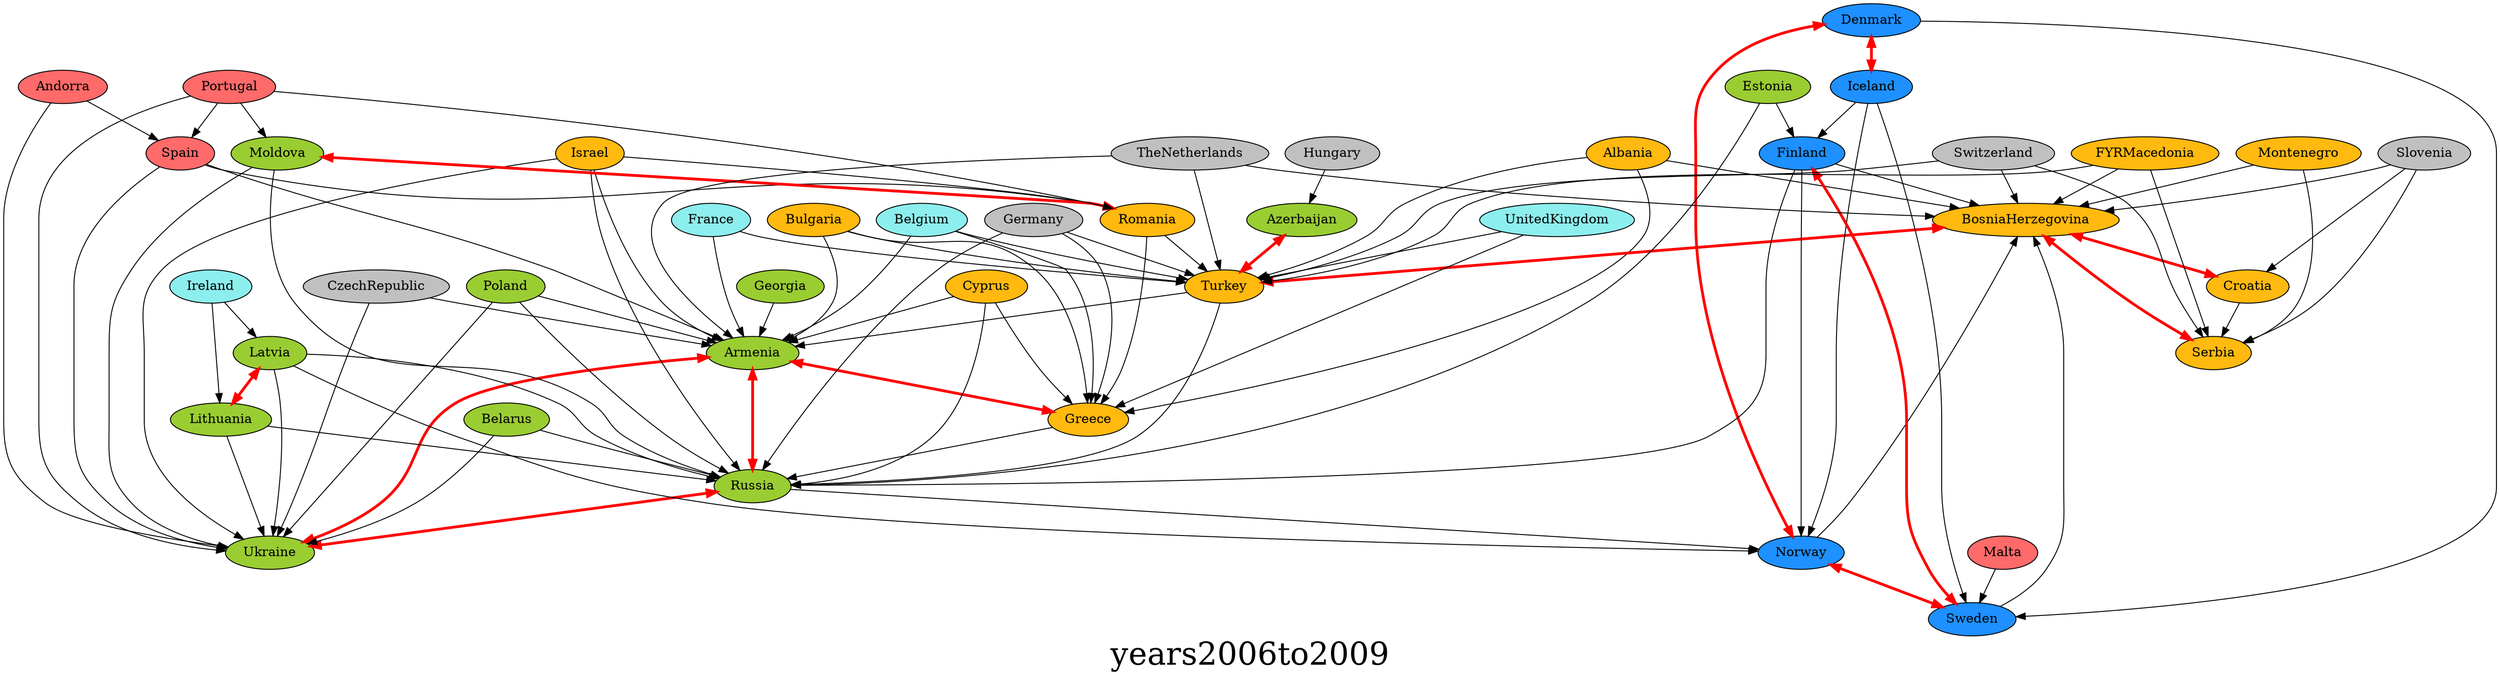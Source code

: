 digraph{ graph [label=years2006to2009, fontsize=34]; Albania [style=filled,fillcolor=darkgoldenrod1]; BosniaHerzegovina [style=filled,fillcolor=darkgoldenrod1]; Albania [style=filled,fillcolor=darkgoldenrod1]; Greece [style=filled,fillcolor=darkgoldenrod1]; Albania [style=filled,fillcolor=darkgoldenrod1]; Turkey [style=filled,fillcolor=darkgoldenrod1]; Andorra [style=filled,fillcolor=indianred1]; Spain [style=filled,fillcolor=indianred1]; Andorra [style=filled,fillcolor=indianred1]; Ukraine [style=filled,fillcolor=olivedrab3]; Armenia [style=filled,fillcolor=olivedrab3]; Greece [style=filled,fillcolor=darkgoldenrod1]; Armenia [style=filled,fillcolor=olivedrab3]; Russia [style=filled,fillcolor=olivedrab3]; Armenia [style=filled,fillcolor=olivedrab3]; Ukraine [style=filled,fillcolor=olivedrab3]; Azerbaijan [style=filled,fillcolor=olivedrab3]; Turkey [style=filled,fillcolor=darkgoldenrod1]; Belarus [style=filled,fillcolor=olivedrab3]; Russia [style=filled,fillcolor=olivedrab3]; Belarus [style=filled,fillcolor=olivedrab3]; Ukraine [style=filled,fillcolor=olivedrab3]; Belgium [style=filled,fillcolor=darkslategray2]; Armenia [style=filled,fillcolor=olivedrab3]; Belgium [style=filled,fillcolor=darkslategray2]; Greece [style=filled,fillcolor=darkgoldenrod1]; Belgium [style=filled,fillcolor=darkslategray2]; Turkey [style=filled,fillcolor=darkgoldenrod1]; BosniaHerzegovina [style=filled,fillcolor=darkgoldenrod1]; Croatia [style=filled,fillcolor=darkgoldenrod1]; BosniaHerzegovina [style=filled,fillcolor=darkgoldenrod1]; Serbia [style=filled,fillcolor=darkgoldenrod1]; BosniaHerzegovina [style=filled,fillcolor=darkgoldenrod1]; Turkey [style=filled,fillcolor=darkgoldenrod1]; Bulgaria [style=filled,fillcolor=darkgoldenrod1]; Armenia [style=filled,fillcolor=olivedrab3]; Bulgaria [style=filled,fillcolor=darkgoldenrod1]; Greece [style=filled,fillcolor=darkgoldenrod1]; Bulgaria [style=filled,fillcolor=darkgoldenrod1]; Turkey [style=filled,fillcolor=darkgoldenrod1]; Croatia [style=filled,fillcolor=darkgoldenrod1]; BosniaHerzegovina [style=filled,fillcolor=darkgoldenrod1]; Croatia [style=filled,fillcolor=darkgoldenrod1]; Serbia [style=filled,fillcolor=darkgoldenrod1]; Cyprus [style=filled,fillcolor=darkgoldenrod1]; Armenia [style=filled,fillcolor=olivedrab3]; Cyprus [style=filled,fillcolor=darkgoldenrod1]; Greece [style=filled,fillcolor=darkgoldenrod1]; Cyprus [style=filled,fillcolor=darkgoldenrod1]; Russia [style=filled,fillcolor=olivedrab3]; CzechRepublic [style=filled,fillcolor=gray]; Armenia [style=filled,fillcolor=olivedrab3]; CzechRepublic [style=filled,fillcolor=gray]; Ukraine [style=filled,fillcolor=olivedrab3]; Denmark [style=filled,fillcolor=dodgerblue]; Iceland [style=filled,fillcolor=dodgerblue]; Denmark [style=filled,fillcolor=dodgerblue]; Norway [style=filled,fillcolor=dodgerblue]; Denmark [style=filled,fillcolor=dodgerblue]; Sweden [style=filled,fillcolor=dodgerblue]; Estonia [style=filled,fillcolor=olivedrab3]; Finland [style=filled,fillcolor=dodgerblue]; Estonia [style=filled,fillcolor=olivedrab3]; Russia [style=filled,fillcolor=olivedrab3]; FYRMacedonia [style=filled,fillcolor=darkgoldenrod1]; BosniaHerzegovina [style=filled,fillcolor=darkgoldenrod1]; FYRMacedonia [style=filled,fillcolor=darkgoldenrod1]; Serbia [style=filled,fillcolor=darkgoldenrod1]; FYRMacedonia [style=filled,fillcolor=darkgoldenrod1]; Turkey [style=filled,fillcolor=darkgoldenrod1]; Finland [style=filled,fillcolor=dodgerblue]; BosniaHerzegovina [style=filled,fillcolor=darkgoldenrod1]; Finland [style=filled,fillcolor=dodgerblue]; Norway [style=filled,fillcolor=dodgerblue]; Finland [style=filled,fillcolor=dodgerblue]; Russia [style=filled,fillcolor=olivedrab3]; Finland [style=filled,fillcolor=dodgerblue]; Sweden [style=filled,fillcolor=dodgerblue]; France [style=filled,fillcolor=darkslategray2]; Armenia [style=filled,fillcolor=olivedrab3]; France [style=filled,fillcolor=darkslategray2]; Turkey [style=filled,fillcolor=darkgoldenrod1]; Georgia [style=filled,fillcolor=olivedrab3]; Armenia [style=filled,fillcolor=olivedrab3]; Germany [style=filled,fillcolor=gray]; Greece [style=filled,fillcolor=darkgoldenrod1]; Germany [style=filled,fillcolor=gray]; Russia [style=filled,fillcolor=olivedrab3]; Germany [style=filled,fillcolor=gray]; Turkey [style=filled,fillcolor=darkgoldenrod1]; Greece [style=filled,fillcolor=darkgoldenrod1]; Armenia [style=filled,fillcolor=olivedrab3]; Greece [style=filled,fillcolor=darkgoldenrod1]; Russia [style=filled,fillcolor=olivedrab3]; Hungary [style=filled,fillcolor=gray]; Azerbaijan [style=filled,fillcolor=olivedrab3]; Iceland [style=filled,fillcolor=dodgerblue]; Denmark [style=filled,fillcolor=dodgerblue]; Iceland [style=filled,fillcolor=dodgerblue]; Finland [style=filled,fillcolor=dodgerblue]; Iceland [style=filled,fillcolor=dodgerblue]; Norway [style=filled,fillcolor=dodgerblue]; Iceland [style=filled,fillcolor=dodgerblue]; Sweden [style=filled,fillcolor=dodgerblue]; Ireland [style=filled,fillcolor=darkslategray2]; Latvia [style=filled,fillcolor=olivedrab3]; Ireland [style=filled,fillcolor=darkslategray2]; Lithuania [style=filled,fillcolor=olivedrab3]; Israel [style=filled,fillcolor=darkgoldenrod1]; Armenia [style=filled,fillcolor=olivedrab3]; Israel [style=filled,fillcolor=darkgoldenrod1]; Romania [style=filled,fillcolor=darkgoldenrod1]; Israel [style=filled,fillcolor=darkgoldenrod1]; Russia [style=filled,fillcolor=olivedrab3]; Israel [style=filled,fillcolor=darkgoldenrod1]; Ukraine [style=filled,fillcolor=olivedrab3]; Latvia [style=filled,fillcolor=olivedrab3]; Lithuania [style=filled,fillcolor=olivedrab3]; Latvia [style=filled,fillcolor=olivedrab3]; Norway [style=filled,fillcolor=dodgerblue]; Latvia [style=filled,fillcolor=olivedrab3]; Russia [style=filled,fillcolor=olivedrab3]; Latvia [style=filled,fillcolor=olivedrab3]; Ukraine [style=filled,fillcolor=olivedrab3]; Lithuania [style=filled,fillcolor=olivedrab3]; Latvia [style=filled,fillcolor=olivedrab3]; Lithuania [style=filled,fillcolor=olivedrab3]; Russia [style=filled,fillcolor=olivedrab3]; Lithuania [style=filled,fillcolor=olivedrab3]; Ukraine [style=filled,fillcolor=olivedrab3]; Malta [style=filled,fillcolor=indianred1]; Sweden [style=filled,fillcolor=dodgerblue]; Moldova [style=filled,fillcolor=olivedrab3]; Romania [style=filled,fillcolor=darkgoldenrod1]; Moldova [style=filled,fillcolor=olivedrab3]; Russia [style=filled,fillcolor=olivedrab3]; Moldova [style=filled,fillcolor=olivedrab3]; Ukraine [style=filled,fillcolor=olivedrab3]; Montenegro [style=filled,fillcolor=darkgoldenrod1]; BosniaHerzegovina [style=filled,fillcolor=darkgoldenrod1]; Montenegro [style=filled,fillcolor=darkgoldenrod1]; Serbia [style=filled,fillcolor=darkgoldenrod1]; Norway [style=filled,fillcolor=dodgerblue]; BosniaHerzegovina [style=filled,fillcolor=darkgoldenrod1]; Norway [style=filled,fillcolor=dodgerblue]; Denmark [style=filled,fillcolor=dodgerblue]; Norway [style=filled,fillcolor=dodgerblue]; Sweden [style=filled,fillcolor=dodgerblue]; Poland [style=filled,fillcolor=olivedrab3]; Armenia [style=filled,fillcolor=olivedrab3]; Poland [style=filled,fillcolor=olivedrab3]; Russia [style=filled,fillcolor=olivedrab3]; Poland [style=filled,fillcolor=olivedrab3]; Ukraine [style=filled,fillcolor=olivedrab3]; Portugal [style=filled,fillcolor=indianred1]; Moldova [style=filled,fillcolor=olivedrab3]; Portugal [style=filled,fillcolor=indianred1]; Romania [style=filled,fillcolor=darkgoldenrod1]; Portugal [style=filled,fillcolor=indianred1]; Spain [style=filled,fillcolor=indianred1]; Portugal [style=filled,fillcolor=indianred1]; Ukraine [style=filled,fillcolor=olivedrab3]; Romania [style=filled,fillcolor=darkgoldenrod1]; Greece [style=filled,fillcolor=darkgoldenrod1]; Romania [style=filled,fillcolor=darkgoldenrod1]; Moldova [style=filled,fillcolor=olivedrab3]; Romania [style=filled,fillcolor=darkgoldenrod1]; Turkey [style=filled,fillcolor=darkgoldenrod1]; Russia [style=filled,fillcolor=olivedrab3]; Armenia [style=filled,fillcolor=olivedrab3]; Russia [style=filled,fillcolor=olivedrab3]; Norway [style=filled,fillcolor=dodgerblue]; Russia [style=filled,fillcolor=olivedrab3]; Ukraine [style=filled,fillcolor=olivedrab3]; Serbia [style=filled,fillcolor=darkgoldenrod1]; BosniaHerzegovina [style=filled,fillcolor=darkgoldenrod1]; Slovenia [style=filled,fillcolor=gray]; BosniaHerzegovina [style=filled,fillcolor=darkgoldenrod1]; Slovenia [style=filled,fillcolor=gray]; Croatia [style=filled,fillcolor=darkgoldenrod1]; Slovenia [style=filled,fillcolor=gray]; Serbia [style=filled,fillcolor=darkgoldenrod1]; Spain [style=filled,fillcolor=indianred1]; Armenia [style=filled,fillcolor=olivedrab3]; Spain [style=filled,fillcolor=indianred1]; Romania [style=filled,fillcolor=darkgoldenrod1]; Spain [style=filled,fillcolor=indianred1]; Ukraine [style=filled,fillcolor=olivedrab3]; Sweden [style=filled,fillcolor=dodgerblue]; BosniaHerzegovina [style=filled,fillcolor=darkgoldenrod1]; Sweden [style=filled,fillcolor=dodgerblue]; Finland [style=filled,fillcolor=dodgerblue]; Sweden [style=filled,fillcolor=dodgerblue]; Norway [style=filled,fillcolor=dodgerblue]; Switzerland [style=filled,fillcolor=gray]; BosniaHerzegovina [style=filled,fillcolor=darkgoldenrod1]; Switzerland [style=filled,fillcolor=gray]; Serbia [style=filled,fillcolor=darkgoldenrod1]; Switzerland [style=filled,fillcolor=gray]; Turkey [style=filled,fillcolor=darkgoldenrod1]; TheNetherlands [style=filled,fillcolor=gray]; Armenia [style=filled,fillcolor=olivedrab3]; TheNetherlands [style=filled,fillcolor=gray]; BosniaHerzegovina [style=filled,fillcolor=darkgoldenrod1]; TheNetherlands [style=filled,fillcolor=gray]; Turkey [style=filled,fillcolor=darkgoldenrod1]; Armenia [style=filled,fillcolor=olivedrab3]; Turkey [style=filled,fillcolor=darkgoldenrod1]; Azerbaijan [style=filled,fillcolor=olivedrab3]; Turkey [style=filled,fillcolor=darkgoldenrod1]; BosniaHerzegovina [style=filled,fillcolor=darkgoldenrod1]; Turkey [style=filled,fillcolor=darkgoldenrod1]; Russia [style=filled,fillcolor=olivedrab3]; Ukraine [style=filled,fillcolor=olivedrab3]; Armenia [style=filled,fillcolor=olivedrab3]; Ukraine [style=filled,fillcolor=olivedrab3]; Russia [style=filled,fillcolor=olivedrab3]; UnitedKingdom [style=filled,fillcolor=darkslategray2]; Greece [style=filled,fillcolor=darkgoldenrod1]; UnitedKingdom [style=filled,fillcolor=darkslategray2]; Turkey [style=filled,fillcolor=darkgoldenrod1]; Armenia->Greece [dir=both color=red penwidth=3];Armenia->Russia [dir=both color=red penwidth=3];Armenia->Ukraine [dir=both color=red penwidth=3];Azerbaijan->Turkey [dir=both color=red penwidth=3];BosniaHerzegovina->Croatia [dir=both color=red penwidth=3];BosniaHerzegovina->Serbia [dir=both color=red penwidth=3];BosniaHerzegovina->Turkey [dir=both color=red penwidth=3];Denmark->Iceland [dir=both color=red penwidth=3];Denmark->Norway [dir=both color=red penwidth=3];Finland->Sweden [dir=both color=red penwidth=3];Latvia->Lithuania [dir=both color=red penwidth=3];Moldova->Romania [dir=both color=red penwidth=3];Norway->Sweden [dir=both color=red penwidth=3];Russia->Ukraine [dir=both color=red penwidth=3];Albania->BosniaHerzegovina;Albania->Greece;Albania->Turkey;Andorra->Spain;Andorra->Ukraine;Belarus->Russia;Belarus->Ukraine;Belgium->Armenia;Belgium->Greece;Belgium->Turkey;Bulgaria->Armenia;Bulgaria->Greece;Bulgaria->Turkey;Croatia->Serbia;Cyprus->Armenia;Cyprus->Greece;Cyprus->Russia;CzechRepublic->Armenia;CzechRepublic->Ukraine;Denmark->Sweden;Estonia->Finland;Estonia->Russia;FYRMacedonia->BosniaHerzegovina;FYRMacedonia->Serbia;FYRMacedonia->Turkey;Finland->BosniaHerzegovina;Finland->Norway;Finland->Russia;France->Armenia;France->Turkey;Georgia->Armenia;Germany->Greece;Germany->Russia;Germany->Turkey;Greece->Russia;Hungary->Azerbaijan;Iceland->Finland;Iceland->Norway;Iceland->Sweden;Ireland->Latvia;Ireland->Lithuania;Israel->Armenia;Israel->Romania;Israel->Russia;Israel->Ukraine;Latvia->Norway;Latvia->Russia;Latvia->Ukraine;Lithuania->Russia;Lithuania->Ukraine;Malta->Sweden;Moldova->Russia;Moldova->Ukraine;Montenegro->BosniaHerzegovina;Montenegro->Serbia;Norway->BosniaHerzegovina;Poland->Armenia;Poland->Russia;Poland->Ukraine;Portugal->Moldova;Portugal->Romania;Portugal->Spain;Portugal->Ukraine;Romania->Greece;Romania->Turkey;Russia->Norway;Slovenia->BosniaHerzegovina;Slovenia->Croatia;Slovenia->Serbia;Spain->Armenia;Spain->Romania;Spain->Ukraine;Sweden->BosniaHerzegovina;Switzerland->BosniaHerzegovina;Switzerland->Serbia;Switzerland->Turkey;TheNetherlands->Armenia;TheNetherlands->BosniaHerzegovina;TheNetherlands->Turkey;Turkey->Armenia;Turkey->Russia;UnitedKingdom->Greece;UnitedKingdom->Turkey;}

